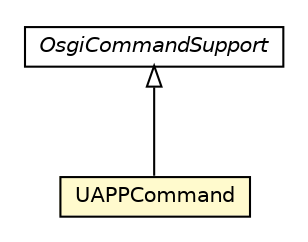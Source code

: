#!/usr/local/bin/dot
#
# Class diagram 
# Generated by UMLGraph version R5_6-24-gf6e263 (http://www.umlgraph.org/)
#

digraph G {
	edge [fontname="Helvetica",fontsize=10,labelfontname="Helvetica",labelfontsize=10];
	node [fontname="Helvetica",fontsize=10,shape=plaintext];
	nodesep=0.25;
	ranksep=0.5;
	// org.universAAL.middleware.shell.universAAL.osgi.UAPPCommand
	c8160555 [label=<<table title="org.universAAL.middleware.shell.universAAL.osgi.UAPPCommand" border="0" cellborder="1" cellspacing="0" cellpadding="2" port="p" bgcolor="lemonChiffon" href="./UAPPCommand.html">
		<tr><td><table border="0" cellspacing="0" cellpadding="1">
<tr><td align="center" balign="center"> UAPPCommand </td></tr>
		</table></td></tr>
		</table>>, URL="./UAPPCommand.html", fontname="Helvetica", fontcolor="black", fontsize=10.0];
	//org.universAAL.middleware.shell.universAAL.osgi.UAPPCommand extends org.apache.karaf.shell.console.OsgiCommandSupport
	c8162167:p -> c8160555:p [dir=back,arrowtail=empty];
	// org.apache.karaf.shell.console.OsgiCommandSupport
	c8162167 [label=<<table title="org.apache.karaf.shell.console.OsgiCommandSupport" border="0" cellborder="1" cellspacing="0" cellpadding="2" port="p" href="http://java.sun.com/j2se/1.4.2/docs/api/org/apache/karaf/shell/console/OsgiCommandSupport.html">
		<tr><td><table border="0" cellspacing="0" cellpadding="1">
<tr><td align="center" balign="center"><font face="Helvetica-Oblique"> OsgiCommandSupport </font></td></tr>
		</table></td></tr>
		</table>>, URL="http://java.sun.com/j2se/1.4.2/docs/api/org/apache/karaf/shell/console/OsgiCommandSupport.html", fontname="Helvetica", fontcolor="black", fontsize=10.0];
}

